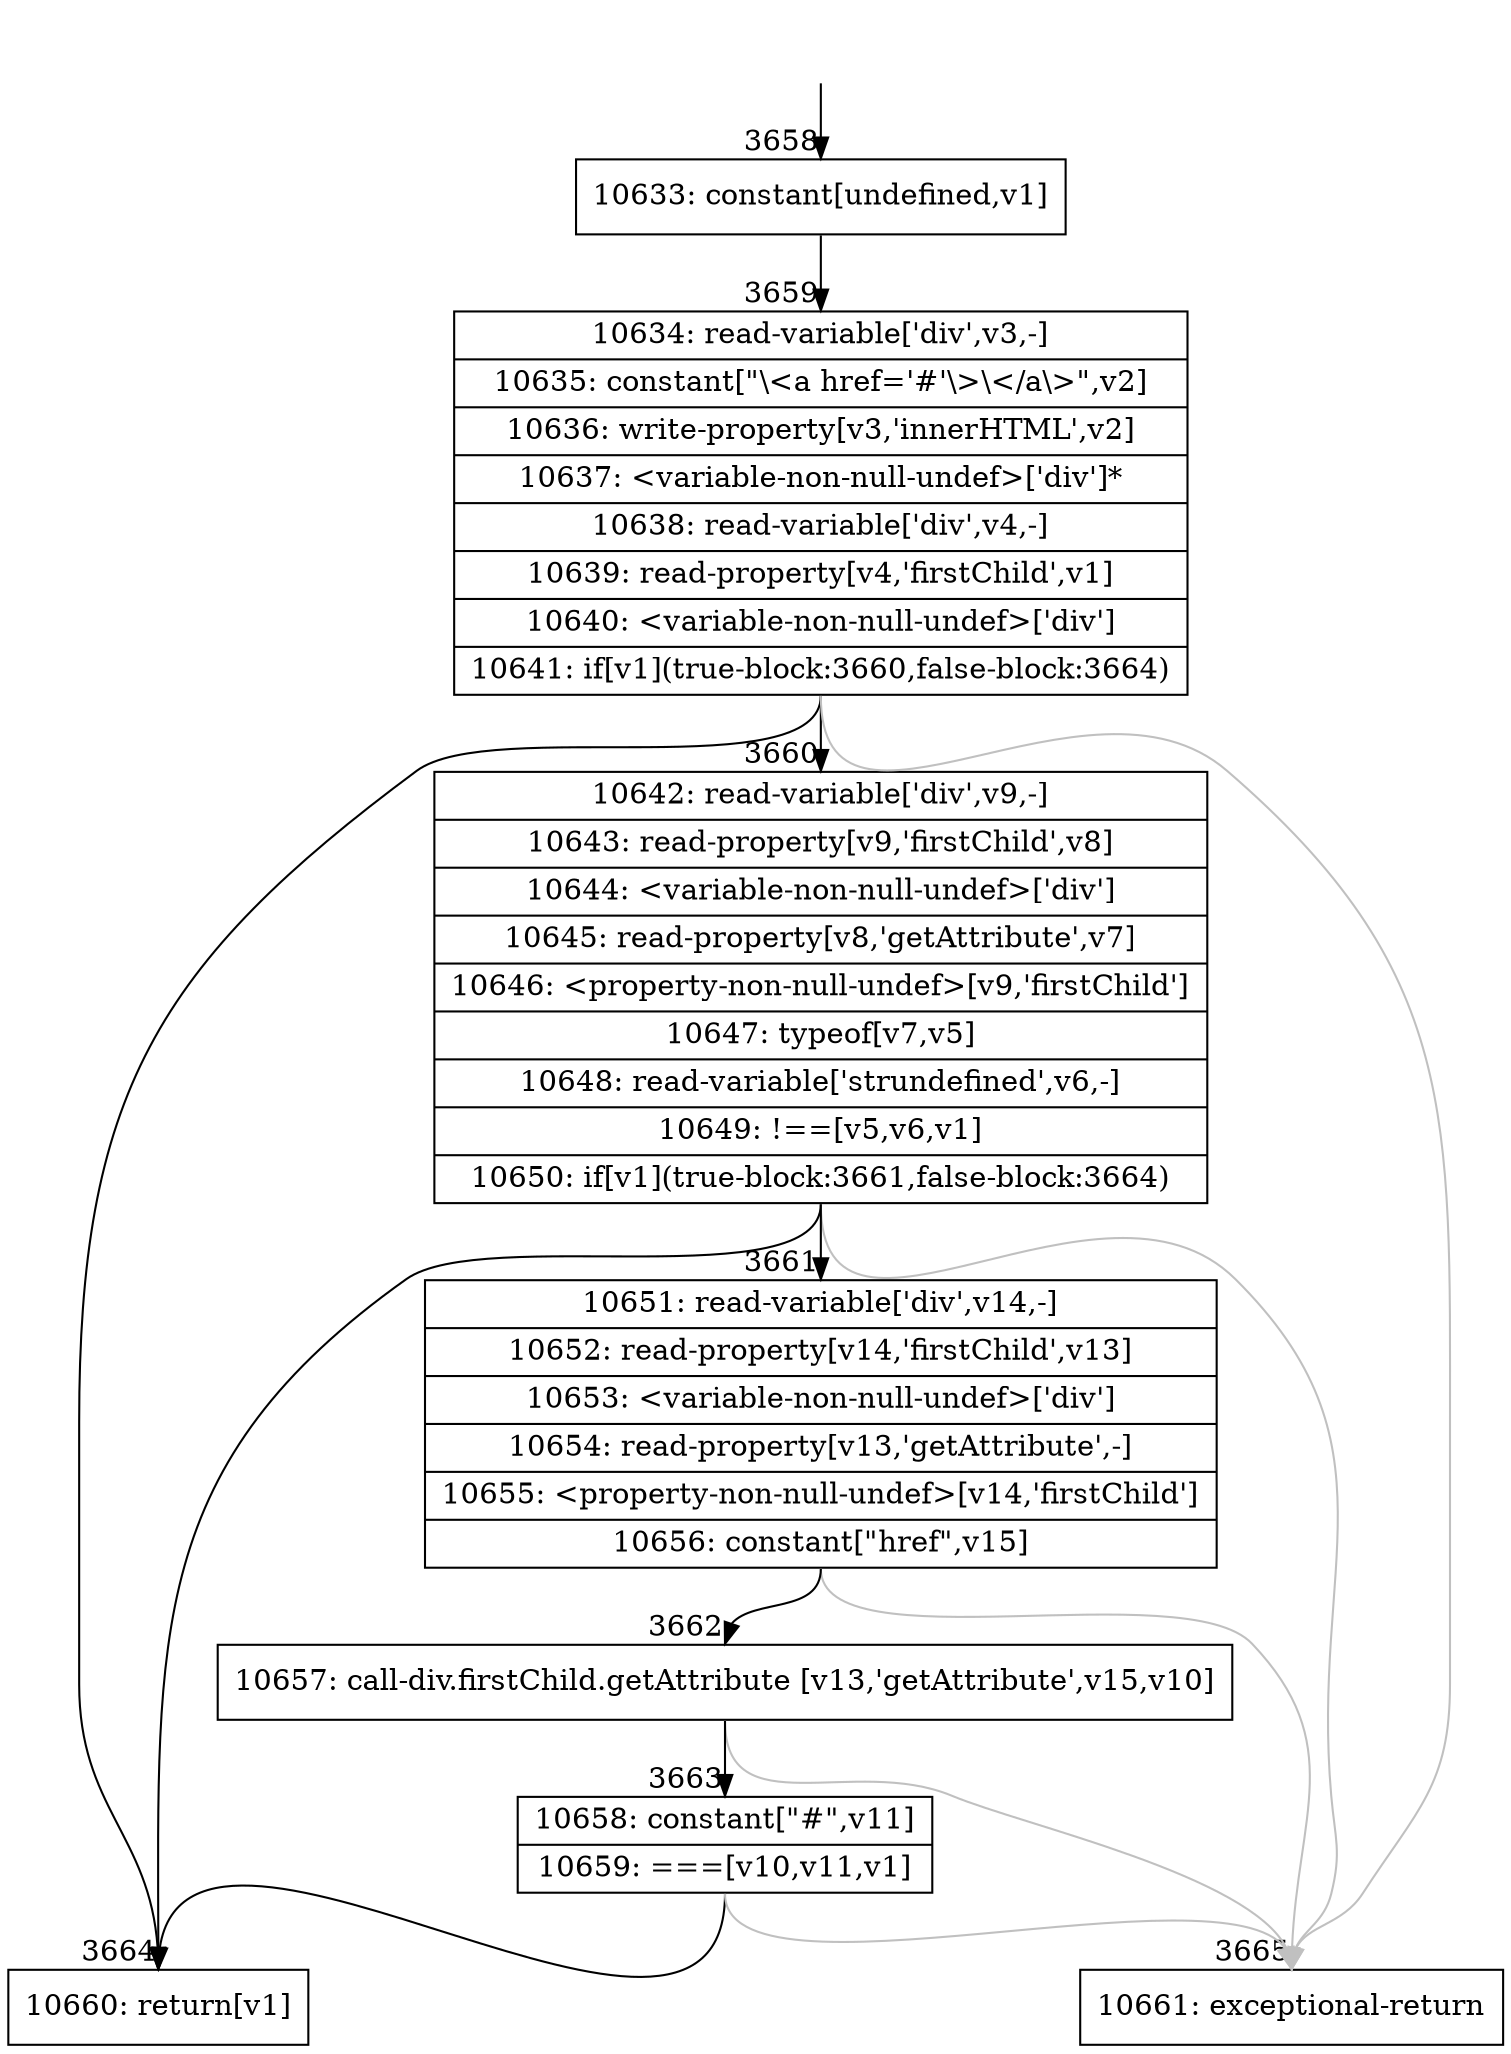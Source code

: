 digraph {
rankdir="TD"
BB_entry238[shape=none,label=""];
BB_entry238 -> BB3658 [tailport=s, headport=n, headlabel="    3658"]
BB3658 [shape=record label="{10633: constant[undefined,v1]}" ] 
BB3658 -> BB3659 [tailport=s, headport=n, headlabel="      3659"]
BB3659 [shape=record label="{10634: read-variable['div',v3,-]|10635: constant[\"\\\<a href='#'\\\>\\\</a\\\>\",v2]|10636: write-property[v3,'innerHTML',v2]|10637: \<variable-non-null-undef\>['div']*|10638: read-variable['div',v4,-]|10639: read-property[v4,'firstChild',v1]|10640: \<variable-non-null-undef\>['div']|10641: if[v1](true-block:3660,false-block:3664)}" ] 
BB3659 -> BB3664 [tailport=s, headport=n, headlabel="      3664"]
BB3659 -> BB3660 [tailport=s, headport=n, headlabel="      3660"]
BB3659 -> BB3665 [tailport=s, headport=n, color=gray, headlabel="      3665"]
BB3660 [shape=record label="{10642: read-variable['div',v9,-]|10643: read-property[v9,'firstChild',v8]|10644: \<variable-non-null-undef\>['div']|10645: read-property[v8,'getAttribute',v7]|10646: \<property-non-null-undef\>[v9,'firstChild']|10647: typeof[v7,v5]|10648: read-variable['strundefined',v6,-]|10649: !==[v5,v6,v1]|10650: if[v1](true-block:3661,false-block:3664)}" ] 
BB3660 -> BB3664 [tailport=s, headport=n]
BB3660 -> BB3661 [tailport=s, headport=n, headlabel="      3661"]
BB3660 -> BB3665 [tailport=s, headport=n, color=gray]
BB3661 [shape=record label="{10651: read-variable['div',v14,-]|10652: read-property[v14,'firstChild',v13]|10653: \<variable-non-null-undef\>['div']|10654: read-property[v13,'getAttribute',-]|10655: \<property-non-null-undef\>[v14,'firstChild']|10656: constant[\"href\",v15]}" ] 
BB3661 -> BB3662 [tailport=s, headport=n, headlabel="      3662"]
BB3661 -> BB3665 [tailport=s, headport=n, color=gray]
BB3662 [shape=record label="{10657: call-div.firstChild.getAttribute [v13,'getAttribute',v15,v10]}" ] 
BB3662 -> BB3663 [tailport=s, headport=n, headlabel="      3663"]
BB3662 -> BB3665 [tailport=s, headport=n, color=gray]
BB3663 [shape=record label="{10658: constant[\"#\",v11]|10659: ===[v10,v11,v1]}" ] 
BB3663 -> BB3664 [tailport=s, headport=n]
BB3663 -> BB3665 [tailport=s, headport=n, color=gray]
BB3664 [shape=record label="{10660: return[v1]}" ] 
BB3665 [shape=record label="{10661: exceptional-return}" ] 
//#$~ 4085
}
